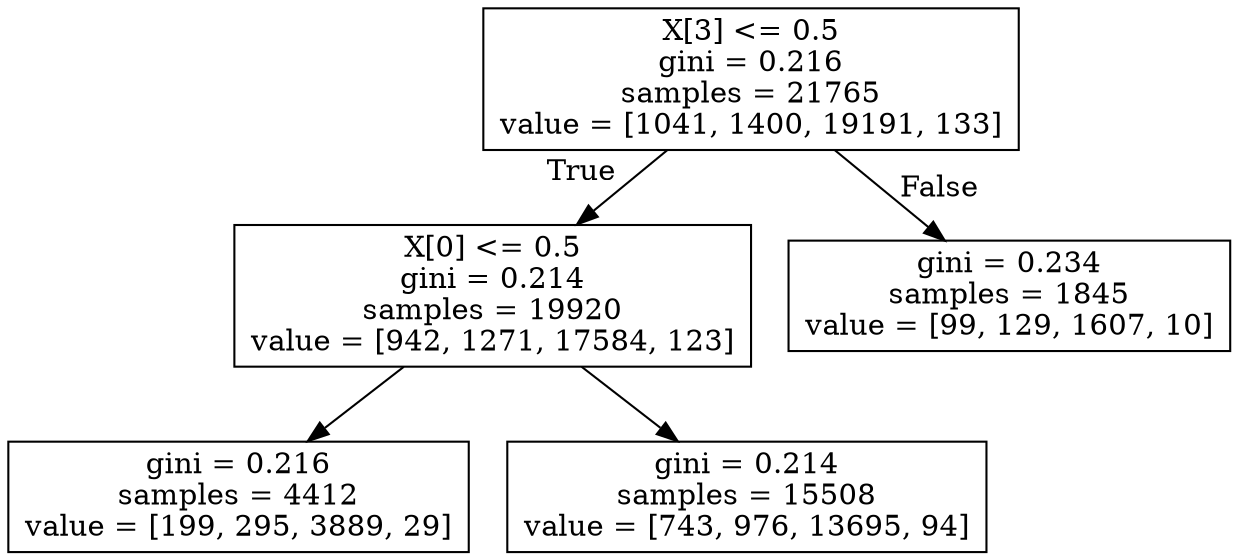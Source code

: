 digraph Tree {
node [shape=box] ;
0 [label="X[3] <= 0.5\ngini = 0.216\nsamples = 21765\nvalue = [1041, 1400, 19191, 133]"] ;
1 [label="X[0] <= 0.5\ngini = 0.214\nsamples = 19920\nvalue = [942, 1271, 17584, 123]"] ;
0 -> 1 [labeldistance=2.5, labelangle=45, headlabel="True"] ;
2 [label="gini = 0.216\nsamples = 4412\nvalue = [199, 295, 3889, 29]"] ;
1 -> 2 ;
3 [label="gini = 0.214\nsamples = 15508\nvalue = [743, 976, 13695, 94]"] ;
1 -> 3 ;
4 [label="gini = 0.234\nsamples = 1845\nvalue = [99, 129, 1607, 10]"] ;
0 -> 4 [labeldistance=2.5, labelangle=-45, headlabel="False"] ;
}
